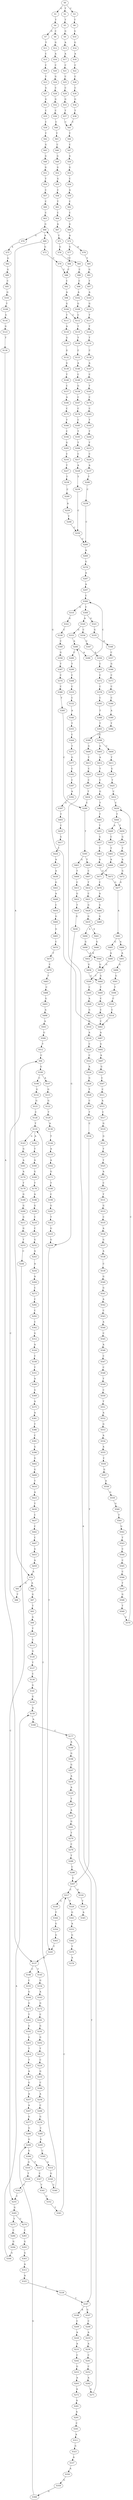 strict digraph  {
	S0 -> S1 [ label = G ];
	S0 -> S2 [ label = T ];
	S0 -> S3 [ label = C ];
	S1 -> S4 [ label = T ];
	S2 -> S5 [ label = T ];
	S3 -> S6 [ label = T ];
	S4 -> S7 [ label = G ];
	S4 -> S8 [ label = C ];
	S5 -> S9 [ label = G ];
	S6 -> S10 [ label = G ];
	S7 -> S11 [ label = T ];
	S8 -> S12 [ label = G ];
	S9 -> S13 [ label = A ];
	S10 -> S14 [ label = G ];
	S11 -> S15 [ label = C ];
	S12 -> S16 [ label = A ];
	S13 -> S17 [ label = A ];
	S14 -> S18 [ label = A ];
	S15 -> S19 [ label = C ];
	S16 -> S20 [ label = C ];
	S17 -> S21 [ label = C ];
	S18 -> S22 [ label = C ];
	S19 -> S23 [ label = T ];
	S20 -> S24 [ label = G ];
	S21 -> S25 [ label = C ];
	S22 -> S26 [ label = C ];
	S23 -> S27 [ label = G ];
	S24 -> S28 [ label = C ];
	S25 -> S29 [ label = C ];
	S26 -> S30 [ label = C ];
	S27 -> S31 [ label = G ];
	S28 -> S32 [ label = G ];
	S29 -> S33 [ label = G ];
	S30 -> S34 [ label = G ];
	S31 -> S35 [ label = C ];
	S32 -> S36 [ label = C ];
	S33 -> S37 [ label = T ];
	S34 -> S38 [ label = T ];
	S35 -> S39 [ label = C ];
	S36 -> S40 [ label = C ];
	S37 -> S41 [ label = C ];
	S38 -> S41 [ label = C ];
	S39 -> S42 [ label = T ];
	S40 -> S43 [ label = T ];
	S41 -> S44 [ label = T ];
	S42 -> S45 [ label = G ];
	S43 -> S46 [ label = C ];
	S44 -> S47 [ label = C ];
	S45 -> S48 [ label = G ];
	S46 -> S49 [ label = G ];
	S47 -> S50 [ label = G ];
	S48 -> S51 [ label = G ];
	S49 -> S52 [ label = G ];
	S50 -> S53 [ label = G ];
	S51 -> S54 [ label = T ];
	S52 -> S55 [ label = G ];
	S53 -> S56 [ label = C ];
	S54 -> S57 [ label = C ];
	S55 -> S58 [ label = C ];
	S56 -> S59 [ label = A ];
	S57 -> S60 [ label = C ];
	S58 -> S61 [ label = T ];
	S59 -> S62 [ label = C ];
	S60 -> S63 [ label = C ];
	S61 -> S64 [ label = C ];
	S62 -> S65 [ label = C ];
	S63 -> S66 [ label = G ];
	S64 -> S67 [ label = A ];
	S65 -> S68 [ label = G ];
	S66 -> S69 [ label = A ];
	S66 -> S70 [ label = G ];
	S67 -> S71 [ label = C ];
	S68 -> S72 [ label = A ];
	S69 -> S73 [ label = G ];
	S69 -> S74 [ label = A ];
	S70 -> S75 [ label = A ];
	S71 -> S76 [ label = G ];
	S72 -> S77 [ label = G ];
	S72 -> S78 [ label = A ];
	S73 -> S79 [ label = T ];
	S74 -> S80 [ label = A ];
	S74 -> S81 [ label = G ];
	S75 -> S82 [ label = G ];
	S76 -> S83 [ label = T ];
	S77 -> S84 [ label = T ];
	S78 -> S85 [ label = T ];
	S79 -> S86 [ label = C ];
	S80 -> S87 [ label = G ];
	S81 -> S88 [ label = T ];
	S82 -> S89 [ label = G ];
	S83 -> S90 [ label = C ];
	S84 -> S86 [ label = C ];
	S85 -> S91 [ label = G ];
	S86 -> S92 [ label = C ];
	S87 -> S93 [ label = T ];
	S88 -> S94 [ label = C ];
	S89 -> S95 [ label = C ];
	S90 -> S96 [ label = C ];
	S91 -> S97 [ label = T ];
	S92 -> S98 [ label = A ];
	S93 -> S99 [ label = G ];
	S94 -> S100 [ label = G ];
	S95 -> S101 [ label = G ];
	S96 -> S102 [ label = A ];
	S97 -> S103 [ label = A ];
	S98 -> S104 [ label = G ];
	S99 -> S105 [ label = T ];
	S100 -> S106 [ label = C ];
	S100 -> S107 [ label = A ];
	S101 -> S108 [ label = T ];
	S102 -> S109 [ label = G ];
	S103 -> S110 [ label = G ];
	S104 -> S111 [ label = T ];
	S104 -> S112 [ label = C ];
	S105 -> S113 [ label = C ];
	S106 -> S114 [ label = G ];
	S107 -> S115 [ label = G ];
	S108 -> S116 [ label = G ];
	S109 -> S112 [ label = C ];
	S110 -> S117 [ label = T ];
	S111 -> S118 [ label = A ];
	S112 -> S119 [ label = T ];
	S113 -> S120 [ label = G ];
	S114 -> S121 [ label = G ];
	S115 -> S122 [ label = G ];
	S116 -> S123 [ label = G ];
	S117 -> S124 [ label = T ];
	S118 -> S125 [ label = G ];
	S119 -> S126 [ label = T ];
	S120 -> S127 [ label = T ];
	S121 -> S128 [ label = C ];
	S122 -> S129 [ label = T ];
	S123 -> S130 [ label = T ];
	S124 -> S131 [ label = T ];
	S125 -> S132 [ label = G ];
	S126 -> S133 [ label = C ];
	S127 -> S134 [ label = C ];
	S128 -> S135 [ label = T ];
	S129 -> S136 [ label = A ];
	S130 -> S137 [ label = A ];
	S131 -> S138 [ label = C ];
	S132 -> S139 [ label = G ];
	S133 -> S140 [ label = A ];
	S134 -> S141 [ label = G ];
	S135 -> S142 [ label = A ];
	S135 -> S143 [ label = G ];
	S136 -> S144 [ label = T ];
	S137 -> S145 [ label = T ];
	S137 -> S146 [ label = C ];
	S138 -> S147 [ label = A ];
	S139 -> S148 [ label = T ];
	S140 -> S149 [ label = C ];
	S141 -> S150 [ label = G ];
	S142 -> S151 [ label = T ];
	S143 -> S152 [ label = G ];
	S144 -> S153 [ label = A ];
	S145 -> S154 [ label = G ];
	S146 -> S155 [ label = C ];
	S147 -> S156 [ label = C ];
	S148 -> S157 [ label = C ];
	S149 -> S158 [ label = G ];
	S150 -> S159 [ label = A ];
	S151 -> S160 [ label = A ];
	S152 -> S161 [ label = A ];
	S153 -> S162 [ label = A ];
	S154 -> S163 [ label = A ];
	S155 -> S164 [ label = G ];
	S156 -> S165 [ label = T ];
	S157 -> S166 [ label = A ];
	S158 -> S167 [ label = C ];
	S159 -> S168 [ label = A ];
	S160 -> S169 [ label = G ];
	S161 -> S170 [ label = A ];
	S162 -> S171 [ label = G ];
	S163 -> S172 [ label = G ];
	S164 -> S173 [ label = G ];
	S165 -> S174 [ label = C ];
	S166 -> S175 [ label = C ];
	S167 -> S176 [ label = C ];
	S168 -> S177 [ label = C ];
	S169 -> S178 [ label = T ];
	S170 -> S179 [ label = T ];
	S171 -> S180 [ label = T ];
	S172 -> S181 [ label = C ];
	S173 -> S182 [ label = T ];
	S174 -> S183 [ label = C ];
	S175 -> S184 [ label = T ];
	S176 -> S185 [ label = C ];
	S177 -> S186 [ label = A ];
	S177 -> S187 [ label = T ];
	S178 -> S188 [ label = A ];
	S179 -> S189 [ label = G ];
	S180 -> S190 [ label = C ];
	S181 -> S191 [ label = G ];
	S182 -> S192 [ label = G ];
	S183 -> S193 [ label = T ];
	S184 -> S194 [ label = C ];
	S185 -> S195 [ label = T ];
	S186 -> S196 [ label = G ];
	S187 -> S197 [ label = G ];
	S187 -> S198 [ label = A ];
	S188 -> S199 [ label = G ];
	S189 -> S200 [ label = G ];
	S190 -> S201 [ label = G ];
	S191 -> S202 [ label = G ];
	S192 -> S203 [ label = G ];
	S193 -> S204 [ label = T ];
	S194 -> S205 [ label = G ];
	S195 -> S206 [ label = T ];
	S196 -> S207 [ label = G ];
	S197 -> S208 [ label = C ];
	S198 -> S209 [ label = C ];
	S199 -> S210 [ label = C ];
	S200 -> S211 [ label = G ];
	S201 -> S212 [ label = T ];
	S202 -> S213 [ label = T ];
	S203 -> S214 [ label = T ];
	S204 -> S215 [ label = T ];
	S205 -> S216 [ label = C ];
	S206 -> S217 [ label = C ];
	S207 -> S218 [ label = A ];
	S208 -> S219 [ label = A ];
	S209 -> S220 [ label = A ];
	S210 -> S221 [ label = C ];
	S211 -> S222 [ label = G ];
	S212 -> S223 [ label = G ];
	S213 -> S224 [ label = C ];
	S214 -> S225 [ label = T ];
	S215 -> S226 [ label = C ];
	S216 -> S227 [ label = T ];
	S217 -> S228 [ label = A ];
	S218 -> S229 [ label = A ];
	S219 -> S230 [ label = A ];
	S220 -> S231 [ label = A ];
	S221 -> S232 [ label = G ];
	S222 -> S233 [ label = T ];
	S223 -> S234 [ label = G ];
	S224 -> S235 [ label = G ];
	S225 -> S236 [ label = A ];
	S226 -> S237 [ label = A ];
	S227 -> S238 [ label = T ];
	S228 -> S239 [ label = T ];
	S229 -> S240 [ label = T ];
	S230 -> S241 [ label = C ];
	S231 -> S242 [ label = C ];
	S232 -> S243 [ label = A ];
	S233 -> S244 [ label = C ];
	S234 -> S245 [ label = T ];
	S235 -> S246 [ label = C ];
	S236 -> S247 [ label = G ];
	S237 -> S248 [ label = T ];
	S238 -> S249 [ label = C ];
	S239 -> S250 [ label = C ];
	S240 -> S251 [ label = A ];
	S241 -> S252 [ label = C ];
	S242 -> S253 [ label = G ];
	S243 -> S254 [ label = A ];
	S244 -> S255 [ label = C ];
	S245 -> S137 [ label = A ];
	S246 -> S256 [ label = A ];
	S247 -> S257 [ label = A ];
	S248 -> S258 [ label = C ];
	S249 -> S259 [ label = A ];
	S250 -> S260 [ label = C ];
	S251 -> S261 [ label = G ];
	S252 -> S262 [ label = A ];
	S253 -> S263 [ label = A ];
	S254 -> S264 [ label = A ];
	S255 -> S265 [ label = G ];
	S256 -> S266 [ label = C ];
	S257 -> S267 [ label = A ];
	S258 -> S260 [ label = C ];
	S259 -> S268 [ label = T ];
	S260 -> S269 [ label = A ];
	S261 -> S270 [ label = T ];
	S262 -> S271 [ label = G ];
	S263 -> S272 [ label = A ];
	S264 -> S273 [ label = C ];
	S265 -> S274 [ label = C ];
	S265 -> S275 [ label = T ];
	S266 -> S276 [ label = G ];
	S267 -> S277 [ label = G ];
	S268 -> S250 [ label = C ];
	S269 -> S278 [ label = G ];
	S270 -> S279 [ label = C ];
	S271 -> S280 [ label = A ];
	S272 -> S281 [ label = A ];
	S273 -> S282 [ label = C ];
	S274 -> S283 [ label = C ];
	S275 -> S284 [ label = C ];
	S276 -> S285 [ label = C ];
	S277 -> S286 [ label = G ];
	S278 -> S287 [ label = A ];
	S279 -> S288 [ label = T ];
	S280 -> S289 [ label = C ];
	S280 -> S290 [ label = A ];
	S281 -> S291 [ label = A ];
	S282 -> S292 [ label = C ];
	S283 -> S293 [ label = G ];
	S284 -> S294 [ label = G ];
	S285 -> S295 [ label = G ];
	S286 -> S296 [ label = G ];
	S287 -> S297 [ label = A ];
	S288 -> S298 [ label = C ];
	S289 -> S299 [ label = T ];
	S290 -> S300 [ label = C ];
	S291 -> S301 [ label = C ];
	S292 -> S302 [ label = C ];
	S293 -> S303 [ label = G ];
	S294 -> S304 [ label = G ];
	S295 -> S305 [ label = C ];
	S296 -> S306 [ label = G ];
	S297 -> S300 [ label = C ];
	S298 -> S307 [ label = T ];
	S299 -> S308 [ label = C ];
	S300 -> S309 [ label = C ];
	S300 -> S310 [ label = A ];
	S301 -> S311 [ label = A ];
	S302 -> S312 [ label = G ];
	S303 -> S313 [ label = A ];
	S304 -> S159 [ label = A ];
	S305 -> S314 [ label = G ];
	S306 -> S315 [ label = T ];
	S306 -> S316 [ label = G ];
	S307 -> S317 [ label = C ];
	S307 -> S318 [ label = G ];
	S308 -> S319 [ label = C ];
	S309 -> S320 [ label = A ];
	S309 -> S321 [ label = G ];
	S310 -> S322 [ label = G ];
	S311 -> S323 [ label = G ];
	S312 -> S324 [ label = A ];
	S313 -> S325 [ label = A ];
	S314 -> S326 [ label = G ];
	S315 -> S327 [ label = C ];
	S316 -> S328 [ label = T ];
	S317 -> S329 [ label = T ];
	S317 -> S330 [ label = G ];
	S318 -> S331 [ label = T ];
	S319 -> S332 [ label = C ];
	S320 -> S333 [ label = G ];
	S320 -> S334 [ label = C ];
	S321 -> S335 [ label = G ];
	S322 -> S336 [ label = C ];
	S323 -> S337 [ label = A ];
	S324 -> S338 [ label = C ];
	S325 -> S339 [ label = C ];
	S326 -> S340 [ label = C ];
	S327 -> S341 [ label = T ];
	S328 -> S342 [ label = C ];
	S329 -> S343 [ label = G ];
	S330 -> S344 [ label = T ];
	S331 -> S345 [ label = A ];
	S332 -> S346 [ label = A ];
	S333 -> S280 [ label = A ];
	S334 -> S347 [ label = C ];
	S335 -> S348 [ label = A ];
	S336 -> S349 [ label = C ];
	S337 -> S350 [ label = A ];
	S338 -> S351 [ label = T ];
	S339 -> S187 [ label = T ];
	S340 -> S135 [ label = T ];
	S341 -> S352 [ label = C ];
	S342 -> S255 [ label = C ];
	S343 -> S353 [ label = A ];
	S344 -> S354 [ label = G ];
	S346 -> S355 [ label = T ];
	S347 -> S356 [ label = A ];
	S348 -> S357 [ label = C ];
	S349 -> S358 [ label = G ];
	S350 -> S359 [ label = G ];
	S351 -> S360 [ label = A ];
	S352 -> S361 [ label = T ];
	S353 -> S362 [ label = G ];
	S354 -> S363 [ label = G ];
	S355 -> S364 [ label = C ];
	S356 -> S365 [ label = C ];
	S357 -> S366 [ label = G ];
	S358 -> S367 [ label = T ];
	S359 -> S368 [ label = G ];
	S360 -> S369 [ label = G ];
	S361 -> S317 [ label = C ];
	S362 -> S370 [ label = T ];
	S363 -> S245 [ label = T ];
	S364 -> S371 [ label = T ];
	S365 -> S372 [ label = C ];
	S366 -> S373 [ label = C ];
	S367 -> S374 [ label = C ];
	S368 -> S296 [ label = G ];
	S369 -> S375 [ label = A ];
	S370 -> S376 [ label = A ];
	S371 -> S377 [ label = G ];
	S372 -> S378 [ label = C ];
	S373 -> S379 [ label = C ];
	S374 -> S380 [ label = C ];
	S375 -> S381 [ label = A ];
	S377 -> S382 [ label = C ];
	S378 -> S383 [ label = C ];
	S379 -> S384 [ label = C ];
	S380 -> S385 [ label = T ];
	S381 -> S386 [ label = T ];
	S382 -> S387 [ label = C ];
	S383 -> S388 [ label = T ];
	S384 -> S389 [ label = A ];
	S385 -> S390 [ label = C ];
	S386 -> S391 [ label = C ];
	S387 -> S392 [ label = A ];
	S388 -> S393 [ label = T ];
	S389 -> S394 [ label = T ];
	S390 -> S395 [ label = T ];
	S391 -> S396 [ label = G ];
	S392 -> S397 [ label = G ];
	S393 -> S398 [ label = C ];
	S394 -> S399 [ label = C ];
	S395 -> S400 [ label = T ];
	S395 -> S401 [ label = G ];
	S396 -> S402 [ label = G ];
	S397 -> S403 [ label = T ];
	S398 -> S404 [ label = C ];
	S398 -> S405 [ label = G ];
	S399 -> S406 [ label = G ];
	S400 -> S407 [ label = C ];
	S401 -> S408 [ label = T ];
	S402 -> S409 [ label = G ];
	S403 -> S410 [ label = C ];
	S404 -> S411 [ label = T ];
	S405 -> S412 [ label = A ];
	S406 -> S413 [ label = T ];
	S407 -> S414 [ label = T ];
	S408 -> S415 [ label = C ];
	S409 -> S416 [ label = T ];
	S410 -> S417 [ label = G ];
	S411 -> S418 [ label = G ];
	S412 -> S419 [ label = T ];
	S413 -> S420 [ label = C ];
	S414 -> S421 [ label = C ];
	S415 -> S422 [ label = G ];
	S416 -> S423 [ label = A ];
	S417 -> S424 [ label = T ];
	S418 -> S425 [ label = T ];
	S419 -> S426 [ label = C ];
	S420 -> S427 [ label = C ];
	S421 -> S428 [ label = G ];
	S422 -> S429 [ label = T ];
	S423 -> S430 [ label = T ];
	S424 -> S431 [ label = A ];
	S425 -> S432 [ label = C ];
	S426 -> S433 [ label = G ];
	S427 -> S434 [ label = T ];
	S428 -> S435 [ label = G ];
	S429 -> S436 [ label = G ];
	S430 -> S437 [ label = C ];
	S431 -> S438 [ label = A ];
	S432 -> S439 [ label = C ];
	S433 -> S440 [ label = T ];
	S434 -> S390 [ label = C ];
	S435 -> S441 [ label = A ];
	S436 -> S234 [ label = G ];
	S437 -> S442 [ label = C ];
	S438 -> S443 [ label = G ];
	S439 -> S444 [ label = T ];
	S440 -> S445 [ label = T ];
	S441 -> S446 [ label = G ];
	S442 -> S447 [ label = C ];
	S443 -> S448 [ label = A ];
	S444 -> S449 [ label = A ];
	S444 -> S450 [ label = T ];
	S445 -> S451 [ label = T ];
	S446 -> S452 [ label = A ];
	S447 -> S453 [ label = G ];
	S448 -> S454 [ label = C ];
	S449 -> S455 [ label = C ];
	S450 -> S456 [ label = G ];
	S451 -> S457 [ label = G ];
	S452 -> S458 [ label = G ];
	S453 -> S459 [ label = A ];
	S454 -> S460 [ label = G ];
	S455 -> S461 [ label = T ];
	S456 -> S462 [ label = T ];
	S457 -> S463 [ label = T ];
	S458 -> S464 [ label = G ];
	S459 -> S74 [ label = A ];
	S460 -> S465 [ label = G ];
	S461 -> S466 [ label = A ];
	S462 -> S467 [ label = A ];
	S463 -> S468 [ label = A ];
	S464 -> S469 [ label = T ];
	S465 -> S470 [ label = C ];
	S466 -> S471 [ label = C ];
	S467 -> S472 [ label = G ];
	S468 -> S473 [ label = G ];
	S469 -> S474 [ label = C ];
	S470 -> S475 [ label = T ];
	S471 -> S476 [ label = C ];
	S472 -> S477 [ label = G ];
	S473 -> S477 [ label = G ];
	S474 -> S478 [ label = C ];
	S475 -> S479 [ label = C ];
	S476 -> S480 [ label = A ];
	S477 -> S481 [ label = A ];
	S478 -> S482 [ label = C ];
	S479 -> S483 [ label = T ];
	S480 -> S484 [ label = G ];
	S481 -> S485 [ label = G ];
	S481 -> S486 [ label = A ];
	S482 -> S487 [ label = A ];
	S482 -> S66 [ label = G ];
	S483 -> S488 [ label = C ];
	S484 -> S489 [ label = G ];
	S485 -> S490 [ label = A ];
	S486 -> S491 [ label = A ];
	S487 -> S492 [ label = G ];
	S488 -> S493 [ label = G ];
	S489 -> S494 [ label = A ];
	S490 -> S495 [ label = G ];
	S491 -> S496 [ label = G ];
	S492 -> S497 [ label = A ];
	S493 -> S498 [ label = A ];
	S494 -> S499 [ label = G ];
	S495 -> S500 [ label = T ];
	S495 -> S464 [ label = G ];
	S496 -> S501 [ label = G ];
	S497 -> S502 [ label = G ];
	S498 -> S503 [ label = A ];
	S499 -> S504 [ label = A ];
	S500 -> S505 [ label = C ];
	S501 -> S506 [ label = T ];
	S502 -> S507 [ label = C ];
	S503 -> S508 [ label = G ];
	S504 -> S495 [ label = G ];
	S505 -> S509 [ label = A ];
	S506 -> S510 [ label = C ];
	S507 -> S511 [ label = C ];
	S508 -> S512 [ label = T ];
	S509 -> S513 [ label = G ];
	S510 -> S514 [ label = C ];
	S511 -> S515 [ label = A ];
	S512 -> S94 [ label = C ];
	S513 -> S516 [ label = G ];
	S514 -> S482 [ label = C ];
	S515 -> S517 [ label = C ];
	S516 -> S518 [ label = A ];
	S517 -> S519 [ label = G ];
	S518 -> S520 [ label = C ];
	S519 -> S521 [ label = G ];
	S520 -> S522 [ label = C ];
	S521 -> S523 [ label = T ];
	S522 -> S524 [ label = A ];
	S523 -> S525 [ label = T ];
	S524 -> S526 [ label = G ];
	S525 -> S527 [ label = A ];
	S526 -> S528 [ label = T ];
	S527 -> S529 [ label = C ];
	S528 -> S530 [ label = C ];
	S529 -> S531 [ label = T ];
	S530 -> S532 [ label = T ];
	S531 -> S533 [ label = G ];
	S532 -> S534 [ label = C ];
	S533 -> S535 [ label = C ];
	S534 -> S307 [ label = T ];
	S535 -> S536 [ label = A ];
	S536 -> S537 [ label = G ];
	S537 -> S538 [ label = A ];
	S538 -> S539 [ label = C ];
	S539 -> S540 [ label = G ];
	S540 -> S541 [ label = G ];
	S541 -> S542 [ label = A ];
	S542 -> S543 [ label = C ];
	S543 -> S544 [ label = A ];
	S544 -> S545 [ label = C ];
	S545 -> S546 [ label = A ];
	S546 -> S547 [ label = C ];
	S547 -> S548 [ label = C ];
	S548 -> S549 [ label = T ];
	S549 -> S550 [ label = C ];
	S550 -> S551 [ label = T ];
	S551 -> S552 [ label = A ];
	S552 -> S553 [ label = G ];
	S553 -> S554 [ label = A ];
	S554 -> S555 [ label = A ];
	S555 -> S556 [ label = C ];
	S556 -> S557 [ label = G ];
	S557 -> S558 [ label = A ];
	S558 -> S559 [ label = G ];
	S559 -> S560 [ label = G ];
	S560 -> S561 [ label = T ];
	S561 -> S562 [ label = G ];
	S562 -> S563 [ label = T ];
	S563 -> S564 [ label = C ];
	S564 -> S565 [ label = C ];
	S565 -> S566 [ label = C ];
	S566 -> S567 [ label = T ];
	S567 -> S568 [ label = G ];
	S568 -> S569 [ label = T ];
	S569 -> S570 [ label = C ];
	S570 -> S439 [ label = C ];
}
